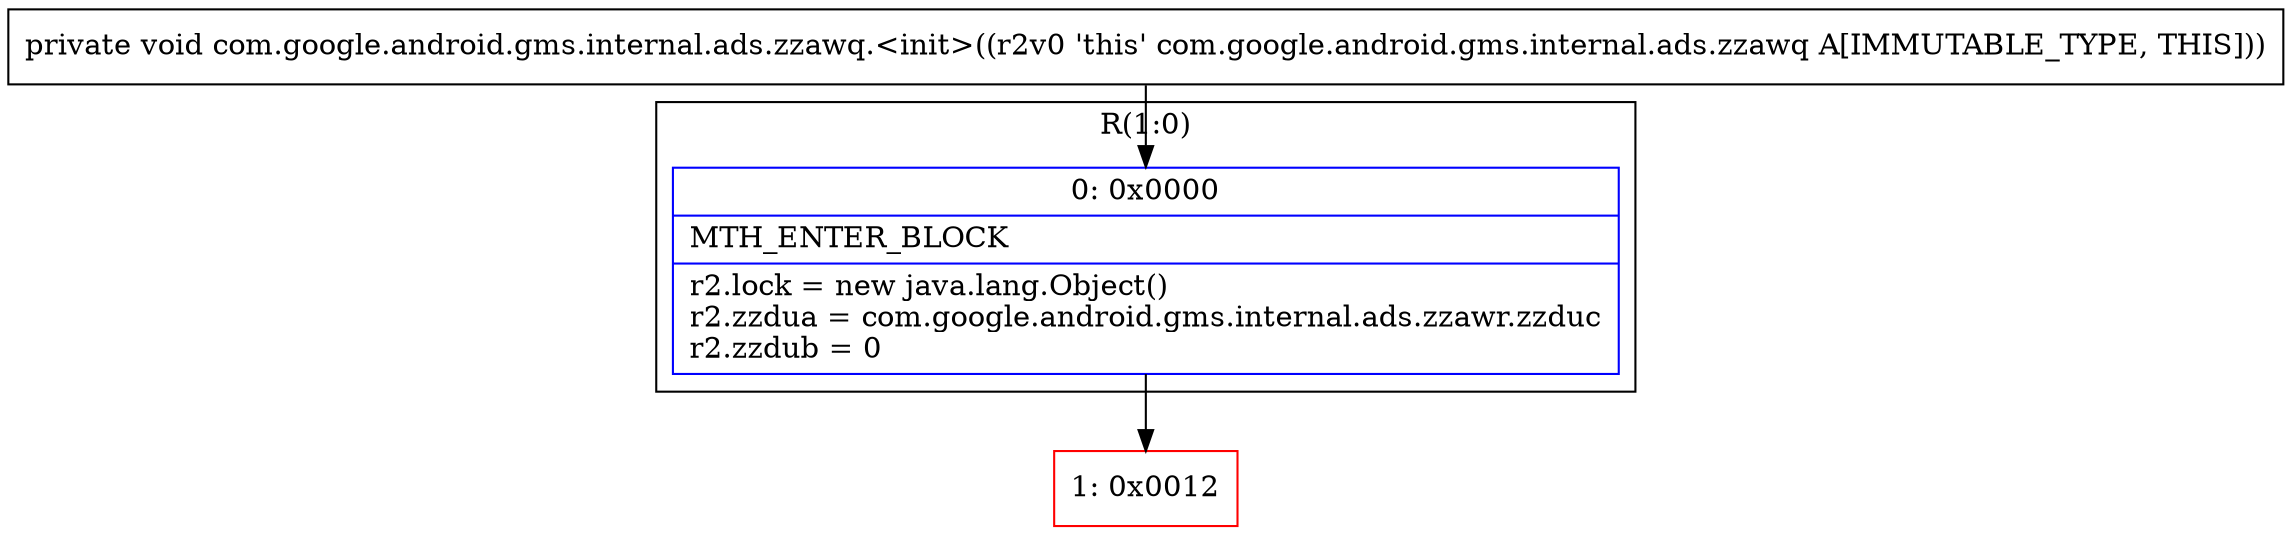 digraph "CFG forcom.google.android.gms.internal.ads.zzawq.\<init\>()V" {
subgraph cluster_Region_2139583400 {
label = "R(1:0)";
node [shape=record,color=blue];
Node_0 [shape=record,label="{0\:\ 0x0000|MTH_ENTER_BLOCK\l|r2.lock = new java.lang.Object()\lr2.zzdua = com.google.android.gms.internal.ads.zzawr.zzduc\lr2.zzdub = 0\l}"];
}
Node_1 [shape=record,color=red,label="{1\:\ 0x0012}"];
MethodNode[shape=record,label="{private void com.google.android.gms.internal.ads.zzawq.\<init\>((r2v0 'this' com.google.android.gms.internal.ads.zzawq A[IMMUTABLE_TYPE, THIS])) }"];
MethodNode -> Node_0;
Node_0 -> Node_1;
}


